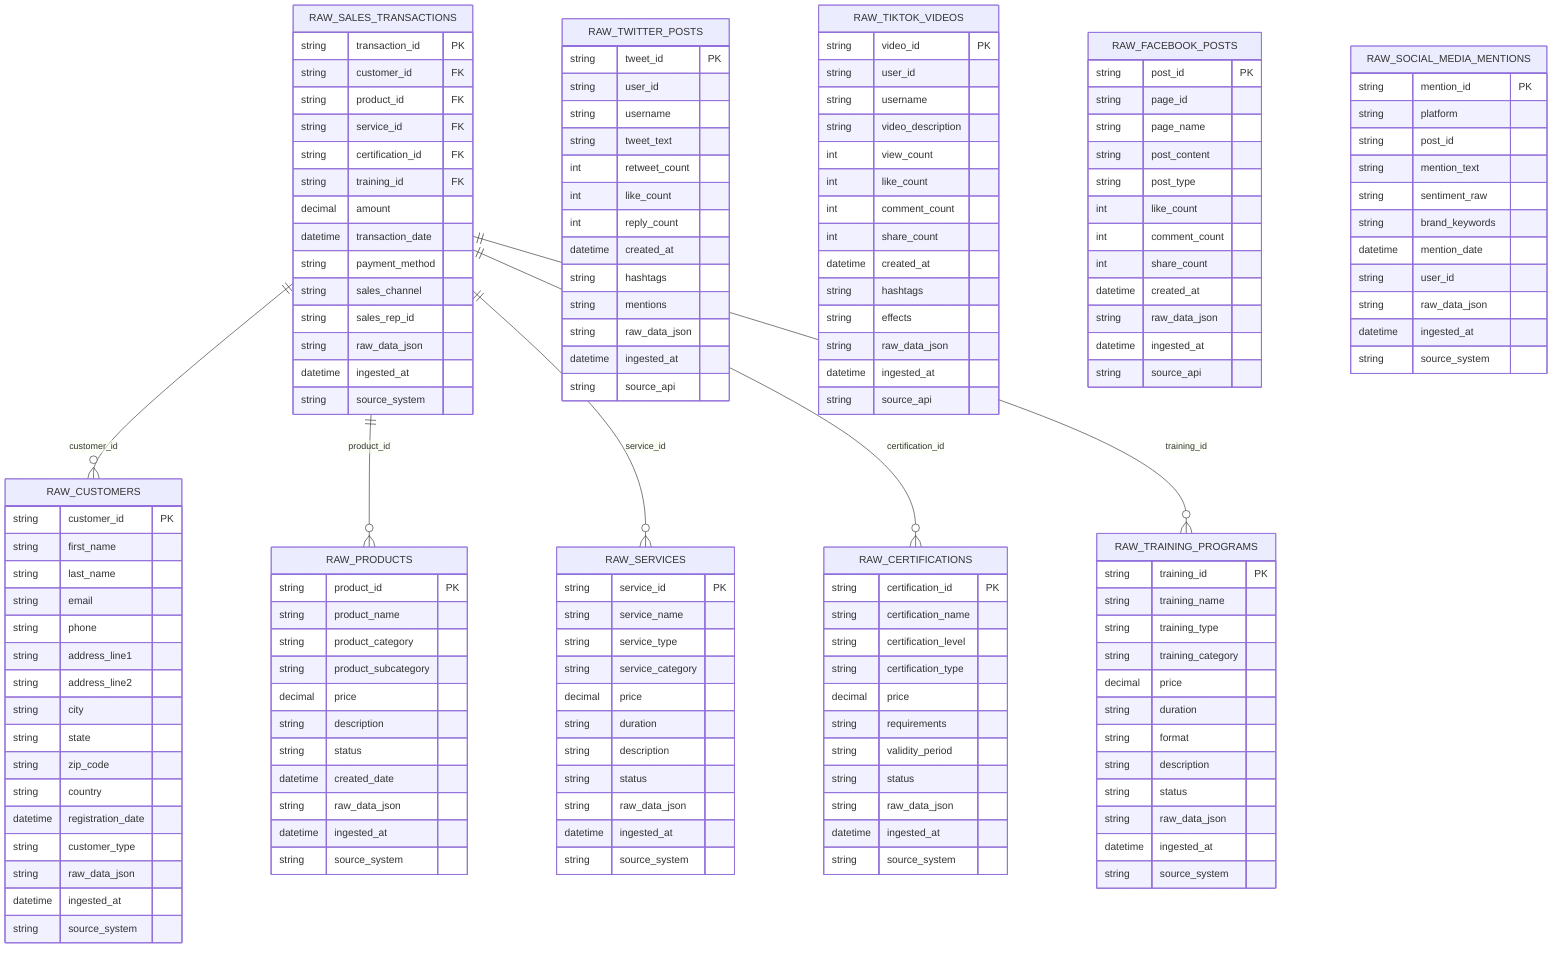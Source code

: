 erDiagram
    RAW_SALES_TRANSACTIONS {
        string transaction_id PK
        string customer_id FK
        string product_id FK
        string service_id FK
        string certification_id FK
        string training_id FK
        decimal amount
        datetime transaction_date
        string payment_method
        string sales_channel
        string sales_rep_id
        string raw_data_json
        datetime ingested_at
        string source_system
    }
    
    RAW_CUSTOMERS {
        string customer_id PK
        string first_name
        string last_name
        string email
        string phone
        string address_line1
        string address_line2
        string city
        string state
        string zip_code
        string country
        datetime registration_date
        string customer_type
        string raw_data_json
        datetime ingested_at
        string source_system
    }
    
    RAW_PRODUCTS {
        string product_id PK
        string product_name
        string product_category
        string product_subcategory
        decimal price
        string description
        string status
        datetime created_date
        string raw_data_json
        datetime ingested_at
        string source_system
    }
    
    RAW_SERVICES {
        string service_id PK
        string service_name
        string service_type
        string service_category
        decimal price
        string duration
        string description
        string status
        string raw_data_json
        datetime ingested_at
        string source_system
    }
    
    RAW_CERTIFICATIONS {
        string certification_id PK
        string certification_name
        string certification_level
        string certification_type
        decimal price
        string requirements
        string validity_period
        string status
        string raw_data_json
        datetime ingested_at
        string source_system
    }
    
    RAW_TRAINING_PROGRAMS {
        string training_id PK
        string training_name
        string training_type
        string training_category
        decimal price
        string duration
        string format
        string description
        string status
        string raw_data_json
        datetime ingested_at
        string source_system
    }
    
    RAW_TWITTER_POSTS {
        string tweet_id PK
        string user_id
        string username
        string tweet_text
        int retweet_count
        int like_count
        int reply_count
        datetime created_at
        string hashtags
        string mentions
        string raw_data_json
        datetime ingested_at
        string source_api
    }
    
    RAW_TIKTOK_VIDEOS {
        string video_id PK
        string user_id
        string username
        string video_description
        int view_count
        int like_count
        int comment_count
        int share_count
        datetime created_at
        string hashtags
        string effects
        string raw_data_json
        datetime ingested_at
        string source_api
    }
    
    RAW_FACEBOOK_POSTS {
        string post_id PK
        string page_id
        string page_name
        string post_content
        string post_type
        int like_count
        int comment_count
        int share_count
        datetime created_at
        string raw_data_json
        datetime ingested_at
        string source_api
    }
    
    RAW_SOCIAL_MEDIA_MENTIONS {
        string mention_id PK
        string platform
        string post_id
        string mention_text
        string sentiment_raw
        string brand_keywords
        datetime mention_date
        string user_id
        string raw_data_json
        datetime ingested_at
        string source_system
    }
    
    RAW_SALES_TRANSACTIONS ||--o{ RAW_CUSTOMERS : "customer_id"
    RAW_SALES_TRANSACTIONS ||--o{ RAW_PRODUCTS : "product_id"
    RAW_SALES_TRANSACTIONS ||--o{ RAW_SERVICES : "service_id"
    RAW_SALES_TRANSACTIONS ||--o{ RAW_CERTIFICATIONS : "certification_id"
    RAW_SALES_TRANSACTIONS ||--o{ RAW_TRAINING_PROGRAMS : "training_id"